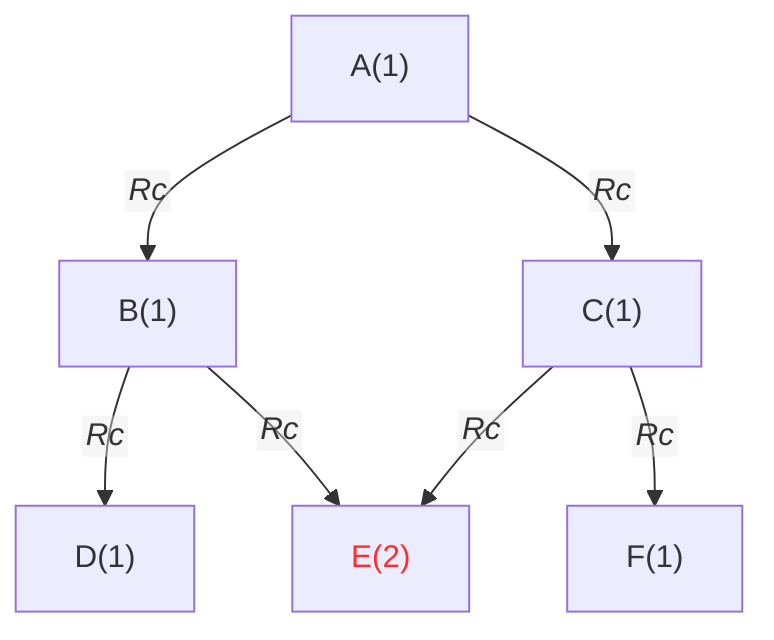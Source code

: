 %%{init: {"flowchart": {"htmlLabels": false}} }%%
flowchart TD
	A["A(1)"]
	B["B(1)"]
	C["C(1)"]
	D["D(1)"]
	E["E(2)"]
	F["F(1)"]
	A -- "`_Rc_`" --> B
	A -- "`_Rc_`" --> C
	B -- "`_Rc_`" --> D
	B -- "`_Rc_`" --> E
	C -- "`_Rc_`" --> E
	C -- "`_Rc_`" --> F
	E:::rust
	classDef rust color:#FF2C2D